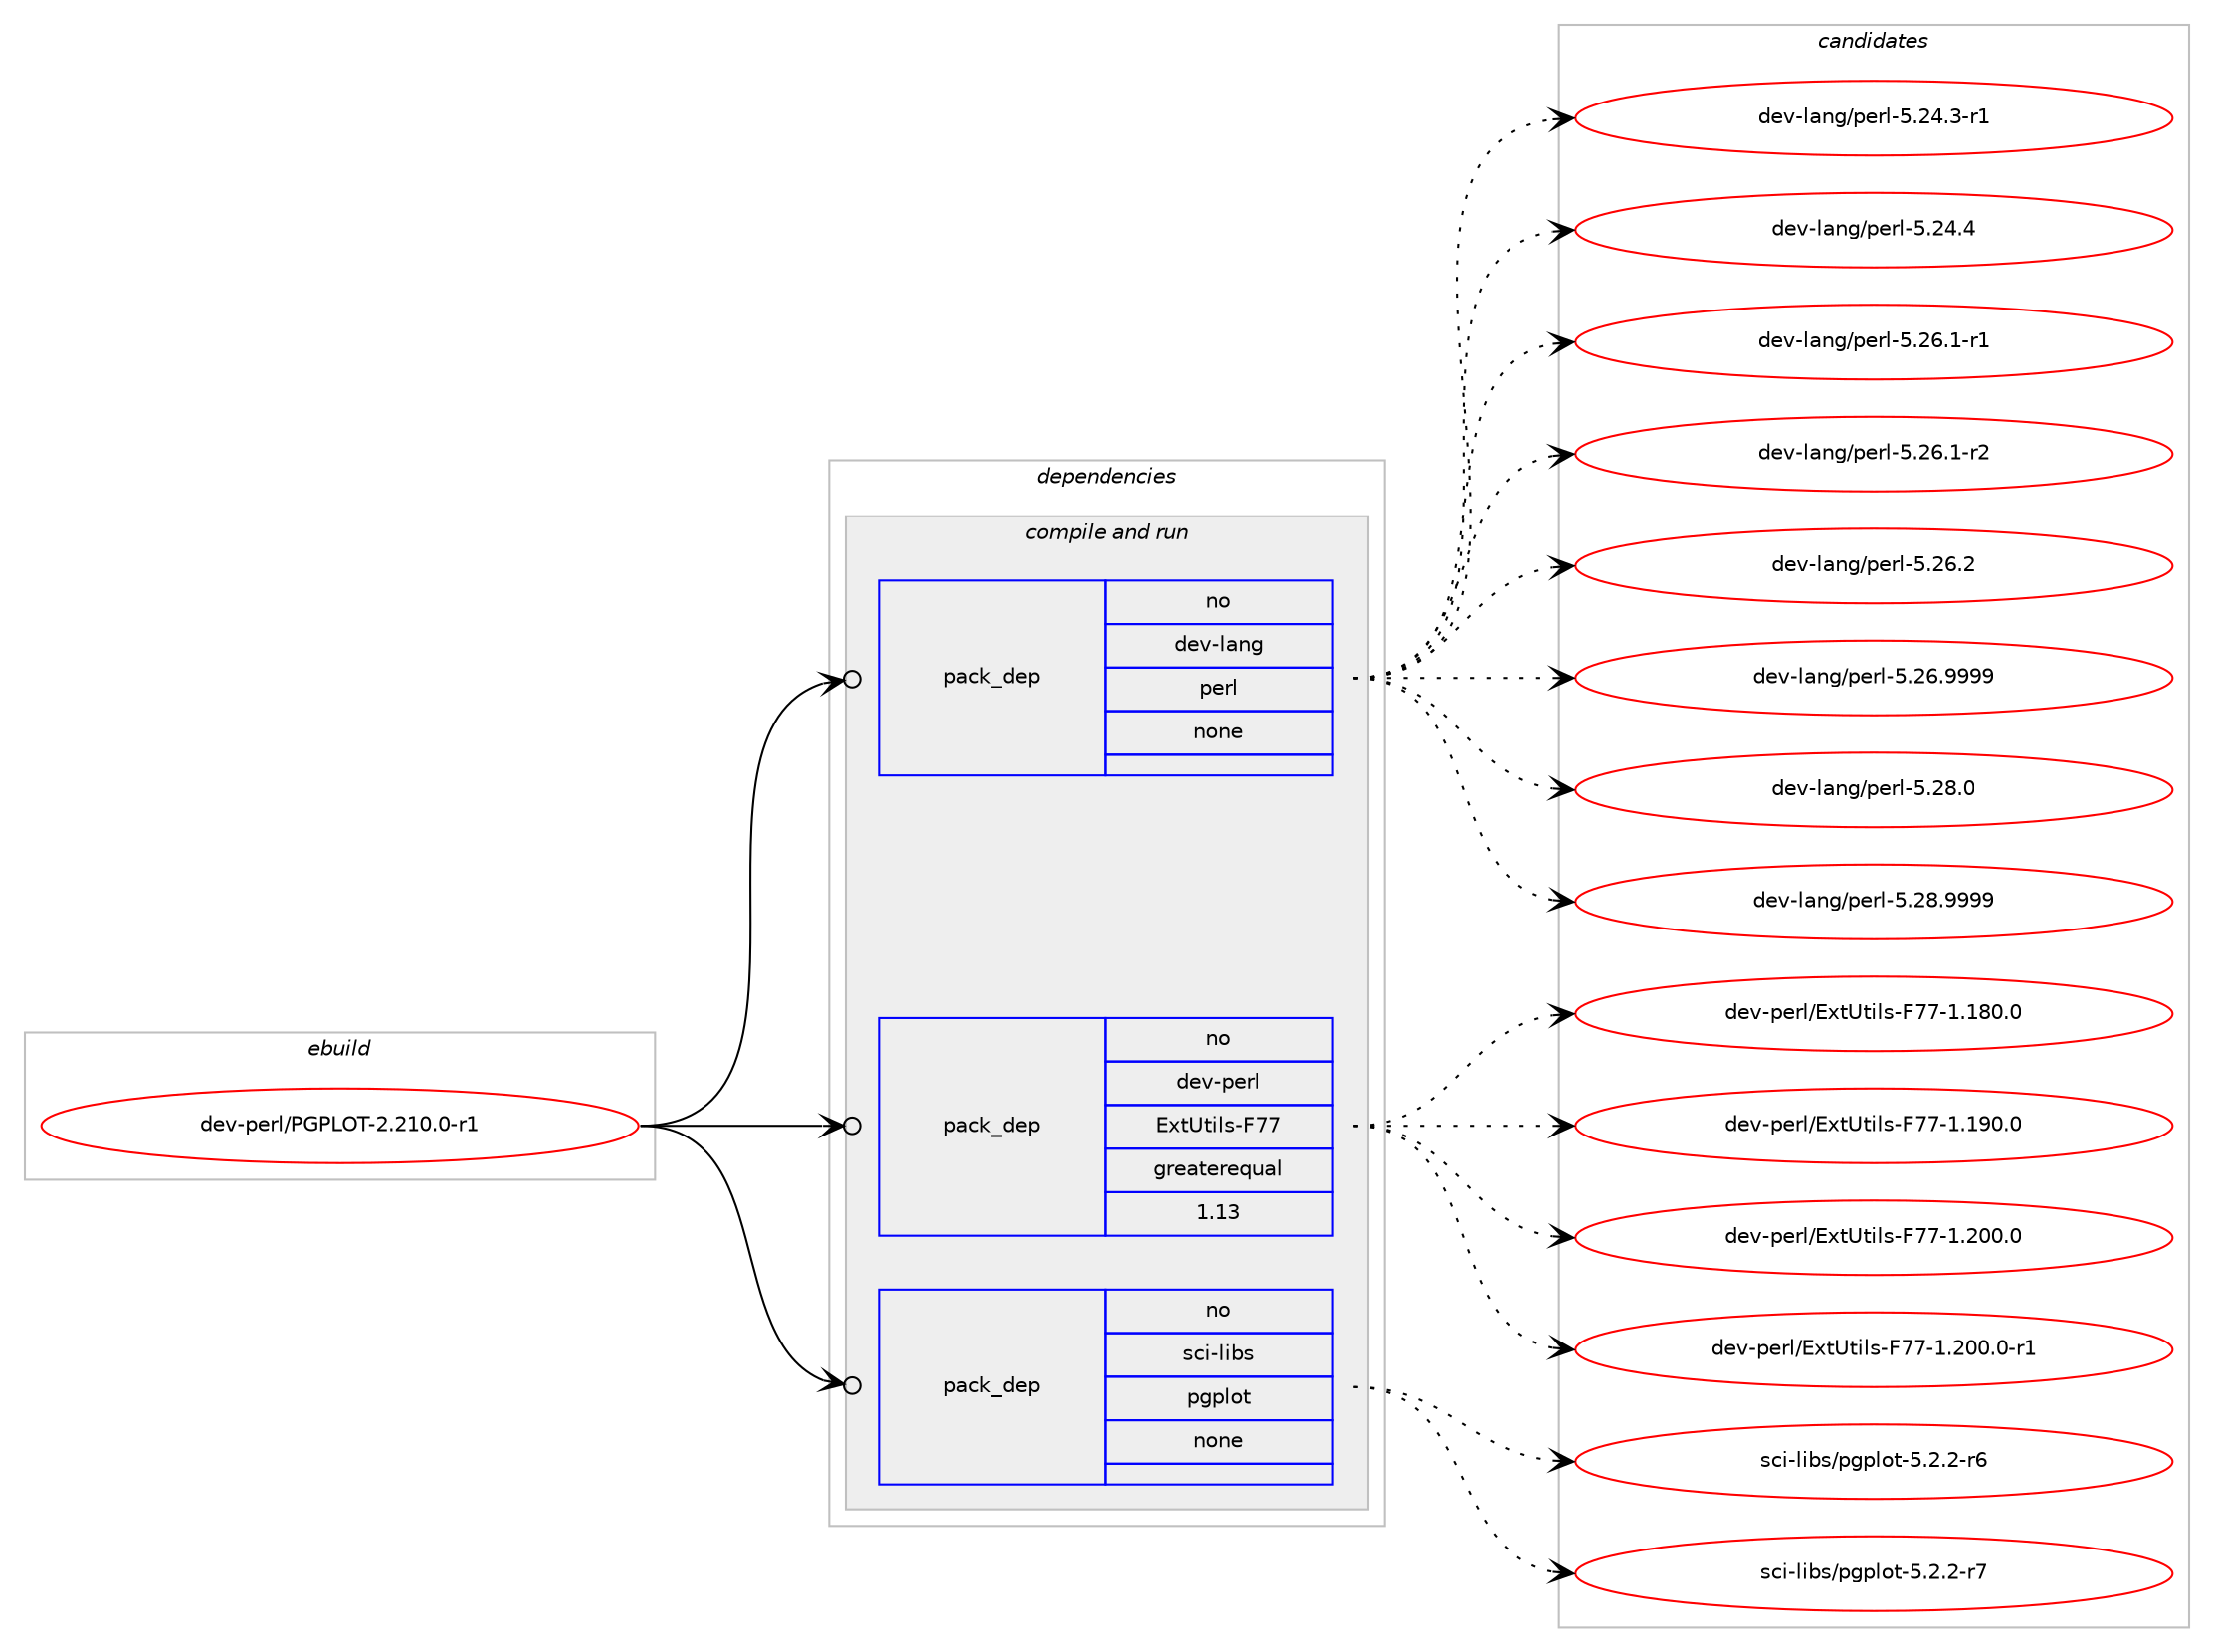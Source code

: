 digraph prolog {

# *************
# Graph options
# *************

newrank=true;
concentrate=true;
compound=true;
graph [rankdir=LR,fontname=Helvetica,fontsize=10,ranksep=1.5];#, ranksep=2.5, nodesep=0.2];
edge  [arrowhead=vee];
node  [fontname=Helvetica,fontsize=10];

# **********
# The ebuild
# **********

subgraph cluster_leftcol {
color=gray;
rank=same;
label=<<i>ebuild</i>>;
id [label="dev-perl/PGPLOT-2.210.0-r1", color=red, width=4, href="../dev-perl/PGPLOT-2.210.0-r1.svg"];
}

# ****************
# The dependencies
# ****************

subgraph cluster_midcol {
color=gray;
label=<<i>dependencies</i>>;
subgraph cluster_compile {
fillcolor="#eeeeee";
style=filled;
label=<<i>compile</i>>;
}
subgraph cluster_compileandrun {
fillcolor="#eeeeee";
style=filled;
label=<<i>compile and run</i>>;
subgraph pack995215 {
dependency1386926 [label=<<TABLE BORDER="0" CELLBORDER="1" CELLSPACING="0" CELLPADDING="4" WIDTH="220"><TR><TD ROWSPAN="6" CELLPADDING="30">pack_dep</TD></TR><TR><TD WIDTH="110">no</TD></TR><TR><TD>dev-lang</TD></TR><TR><TD>perl</TD></TR><TR><TD>none</TD></TR><TR><TD></TD></TR></TABLE>>, shape=none, color=blue];
}
id:e -> dependency1386926:w [weight=20,style="solid",arrowhead="odotvee"];
subgraph pack995216 {
dependency1386927 [label=<<TABLE BORDER="0" CELLBORDER="1" CELLSPACING="0" CELLPADDING="4" WIDTH="220"><TR><TD ROWSPAN="6" CELLPADDING="30">pack_dep</TD></TR><TR><TD WIDTH="110">no</TD></TR><TR><TD>dev-perl</TD></TR><TR><TD>ExtUtils-F77</TD></TR><TR><TD>greaterequal</TD></TR><TR><TD>1.13</TD></TR></TABLE>>, shape=none, color=blue];
}
id:e -> dependency1386927:w [weight=20,style="solid",arrowhead="odotvee"];
subgraph pack995217 {
dependency1386928 [label=<<TABLE BORDER="0" CELLBORDER="1" CELLSPACING="0" CELLPADDING="4" WIDTH="220"><TR><TD ROWSPAN="6" CELLPADDING="30">pack_dep</TD></TR><TR><TD WIDTH="110">no</TD></TR><TR><TD>sci-libs</TD></TR><TR><TD>pgplot</TD></TR><TR><TD>none</TD></TR><TR><TD></TD></TR></TABLE>>, shape=none, color=blue];
}
id:e -> dependency1386928:w [weight=20,style="solid",arrowhead="odotvee"];
}
subgraph cluster_run {
fillcolor="#eeeeee";
style=filled;
label=<<i>run</i>>;
}
}

# **************
# The candidates
# **************

subgraph cluster_choices {
rank=same;
color=gray;
label=<<i>candidates</i>>;

subgraph choice995215 {
color=black;
nodesep=1;
choice100101118451089711010347112101114108455346505246514511449 [label="dev-lang/perl-5.24.3-r1", color=red, width=4,href="../dev-lang/perl-5.24.3-r1.svg"];
choice10010111845108971101034711210111410845534650524652 [label="dev-lang/perl-5.24.4", color=red, width=4,href="../dev-lang/perl-5.24.4.svg"];
choice100101118451089711010347112101114108455346505446494511449 [label="dev-lang/perl-5.26.1-r1", color=red, width=4,href="../dev-lang/perl-5.26.1-r1.svg"];
choice100101118451089711010347112101114108455346505446494511450 [label="dev-lang/perl-5.26.1-r2", color=red, width=4,href="../dev-lang/perl-5.26.1-r2.svg"];
choice10010111845108971101034711210111410845534650544650 [label="dev-lang/perl-5.26.2", color=red, width=4,href="../dev-lang/perl-5.26.2.svg"];
choice10010111845108971101034711210111410845534650544657575757 [label="dev-lang/perl-5.26.9999", color=red, width=4,href="../dev-lang/perl-5.26.9999.svg"];
choice10010111845108971101034711210111410845534650564648 [label="dev-lang/perl-5.28.0", color=red, width=4,href="../dev-lang/perl-5.28.0.svg"];
choice10010111845108971101034711210111410845534650564657575757 [label="dev-lang/perl-5.28.9999", color=red, width=4,href="../dev-lang/perl-5.28.9999.svg"];
dependency1386926:e -> choice100101118451089711010347112101114108455346505246514511449:w [style=dotted,weight="100"];
dependency1386926:e -> choice10010111845108971101034711210111410845534650524652:w [style=dotted,weight="100"];
dependency1386926:e -> choice100101118451089711010347112101114108455346505446494511449:w [style=dotted,weight="100"];
dependency1386926:e -> choice100101118451089711010347112101114108455346505446494511450:w [style=dotted,weight="100"];
dependency1386926:e -> choice10010111845108971101034711210111410845534650544650:w [style=dotted,weight="100"];
dependency1386926:e -> choice10010111845108971101034711210111410845534650544657575757:w [style=dotted,weight="100"];
dependency1386926:e -> choice10010111845108971101034711210111410845534650564648:w [style=dotted,weight="100"];
dependency1386926:e -> choice10010111845108971101034711210111410845534650564657575757:w [style=dotted,weight="100"];
}
subgraph choice995216 {
color=black;
nodesep=1;
choice10010111845112101114108476912011685116105108115457055554549464956484648 [label="dev-perl/ExtUtils-F77-1.180.0", color=red, width=4,href="../dev-perl/ExtUtils-F77-1.180.0.svg"];
choice10010111845112101114108476912011685116105108115457055554549464957484648 [label="dev-perl/ExtUtils-F77-1.190.0", color=red, width=4,href="../dev-perl/ExtUtils-F77-1.190.0.svg"];
choice10010111845112101114108476912011685116105108115457055554549465048484648 [label="dev-perl/ExtUtils-F77-1.200.0", color=red, width=4,href="../dev-perl/ExtUtils-F77-1.200.0.svg"];
choice100101118451121011141084769120116851161051081154570555545494650484846484511449 [label="dev-perl/ExtUtils-F77-1.200.0-r1", color=red, width=4,href="../dev-perl/ExtUtils-F77-1.200.0-r1.svg"];
dependency1386927:e -> choice10010111845112101114108476912011685116105108115457055554549464956484648:w [style=dotted,weight="100"];
dependency1386927:e -> choice10010111845112101114108476912011685116105108115457055554549464957484648:w [style=dotted,weight="100"];
dependency1386927:e -> choice10010111845112101114108476912011685116105108115457055554549465048484648:w [style=dotted,weight="100"];
dependency1386927:e -> choice100101118451121011141084769120116851161051081154570555545494650484846484511449:w [style=dotted,weight="100"];
}
subgraph choice995217 {
color=black;
nodesep=1;
choice115991054510810598115471121031121081111164553465046504511454 [label="sci-libs/pgplot-5.2.2-r6", color=red, width=4,href="../sci-libs/pgplot-5.2.2-r6.svg"];
choice115991054510810598115471121031121081111164553465046504511455 [label="sci-libs/pgplot-5.2.2-r7", color=red, width=4,href="../sci-libs/pgplot-5.2.2-r7.svg"];
dependency1386928:e -> choice115991054510810598115471121031121081111164553465046504511454:w [style=dotted,weight="100"];
dependency1386928:e -> choice115991054510810598115471121031121081111164553465046504511455:w [style=dotted,weight="100"];
}
}

}
